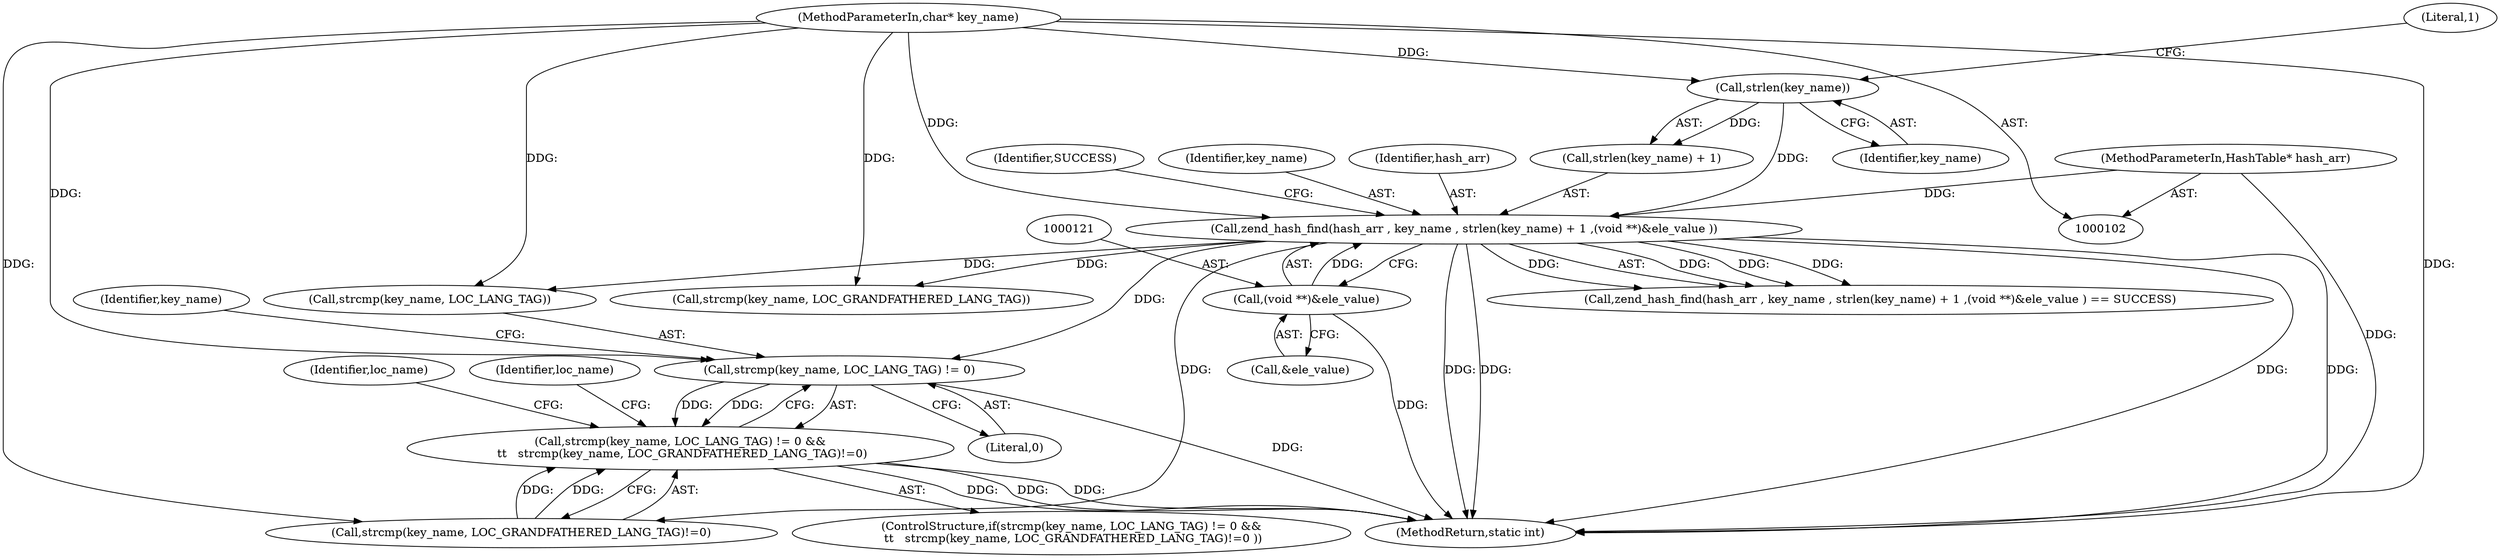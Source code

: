digraph "0_php-src_97eff7eb57fc2320c267a949cffd622c38712484?w=1_15@API" {
"1000136" [label="(Call,strcmp(key_name, LOC_LANG_TAG) != 0)"];
"1000113" [label="(Call,zend_hash_find(hash_arr , key_name , strlen(key_name) + 1 ,(void **)&ele_value ))"];
"1000104" [label="(MethodParameterIn,HashTable* hash_arr)"];
"1000117" [label="(Call,strlen(key_name))"];
"1000105" [label="(MethodParameterIn,char* key_name)"];
"1000120" [label="(Call,(void **)&ele_value)"];
"1000135" [label="(Call,strcmp(key_name, LOC_LANG_TAG) != 0 &&\n \t\t   strcmp(key_name, LOC_GRANDFATHERED_LANG_TAG)!=0)"];
"1000116" [label="(Call,strlen(key_name) + 1)"];
"1000164" [label="(MethodReturn,static int)"];
"1000105" [label="(MethodParameterIn,char* key_name)"];
"1000112" [label="(Call,zend_hash_find(hash_arr , key_name , strlen(key_name) + 1 ,(void **)&ele_value ) == SUCCESS)"];
"1000114" [label="(Identifier,hash_arr)"];
"1000124" [label="(Identifier,SUCCESS)"];
"1000118" [label="(Identifier,key_name)"];
"1000141" [label="(Call,strcmp(key_name, LOC_GRANDFATHERED_LANG_TAG)!=0)"];
"1000142" [label="(Call,strcmp(key_name, LOC_GRANDFATHERED_LANG_TAG))"];
"1000155" [label="(Identifier,loc_name)"];
"1000134" [label="(ControlStructure,if(strcmp(key_name, LOC_LANG_TAG) != 0 &&\n \t\t   strcmp(key_name, LOC_GRANDFATHERED_LANG_TAG)!=0 ))"];
"1000140" [label="(Literal,0)"];
"1000119" [label="(Literal,1)"];
"1000135" [label="(Call,strcmp(key_name, LOC_LANG_TAG) != 0 &&\n \t\t   strcmp(key_name, LOC_GRANDFATHERED_LANG_TAG)!=0)"];
"1000117" [label="(Call,strlen(key_name))"];
"1000122" [label="(Call,&ele_value)"];
"1000148" [label="(Identifier,loc_name)"];
"1000104" [label="(MethodParameterIn,HashTable* hash_arr)"];
"1000115" [label="(Identifier,key_name)"];
"1000137" [label="(Call,strcmp(key_name, LOC_LANG_TAG))"];
"1000113" [label="(Call,zend_hash_find(hash_arr , key_name , strlen(key_name) + 1 ,(void **)&ele_value ))"];
"1000136" [label="(Call,strcmp(key_name, LOC_LANG_TAG) != 0)"];
"1000143" [label="(Identifier,key_name)"];
"1000120" [label="(Call,(void **)&ele_value)"];
"1000136" -> "1000135"  [label="AST: "];
"1000136" -> "1000140"  [label="CFG: "];
"1000137" -> "1000136"  [label="AST: "];
"1000140" -> "1000136"  [label="AST: "];
"1000143" -> "1000136"  [label="CFG: "];
"1000135" -> "1000136"  [label="CFG: "];
"1000136" -> "1000164"  [label="DDG: "];
"1000136" -> "1000135"  [label="DDG: "];
"1000136" -> "1000135"  [label="DDG: "];
"1000113" -> "1000136"  [label="DDG: "];
"1000105" -> "1000136"  [label="DDG: "];
"1000113" -> "1000112"  [label="AST: "];
"1000113" -> "1000120"  [label="CFG: "];
"1000114" -> "1000113"  [label="AST: "];
"1000115" -> "1000113"  [label="AST: "];
"1000116" -> "1000113"  [label="AST: "];
"1000120" -> "1000113"  [label="AST: "];
"1000124" -> "1000113"  [label="CFG: "];
"1000113" -> "1000164"  [label="DDG: "];
"1000113" -> "1000164"  [label="DDG: "];
"1000113" -> "1000164"  [label="DDG: "];
"1000113" -> "1000164"  [label="DDG: "];
"1000113" -> "1000112"  [label="DDG: "];
"1000113" -> "1000112"  [label="DDG: "];
"1000113" -> "1000112"  [label="DDG: "];
"1000113" -> "1000112"  [label="DDG: "];
"1000104" -> "1000113"  [label="DDG: "];
"1000117" -> "1000113"  [label="DDG: "];
"1000105" -> "1000113"  [label="DDG: "];
"1000120" -> "1000113"  [label="DDG: "];
"1000113" -> "1000137"  [label="DDG: "];
"1000113" -> "1000141"  [label="DDG: "];
"1000113" -> "1000142"  [label="DDG: "];
"1000104" -> "1000102"  [label="AST: "];
"1000104" -> "1000164"  [label="DDG: "];
"1000117" -> "1000116"  [label="AST: "];
"1000117" -> "1000118"  [label="CFG: "];
"1000118" -> "1000117"  [label="AST: "];
"1000119" -> "1000117"  [label="CFG: "];
"1000117" -> "1000116"  [label="DDG: "];
"1000105" -> "1000117"  [label="DDG: "];
"1000105" -> "1000102"  [label="AST: "];
"1000105" -> "1000164"  [label="DDG: "];
"1000105" -> "1000137"  [label="DDG: "];
"1000105" -> "1000141"  [label="DDG: "];
"1000105" -> "1000142"  [label="DDG: "];
"1000120" -> "1000122"  [label="CFG: "];
"1000121" -> "1000120"  [label="AST: "];
"1000122" -> "1000120"  [label="AST: "];
"1000120" -> "1000164"  [label="DDG: "];
"1000135" -> "1000134"  [label="AST: "];
"1000135" -> "1000141"  [label="CFG: "];
"1000141" -> "1000135"  [label="AST: "];
"1000148" -> "1000135"  [label="CFG: "];
"1000155" -> "1000135"  [label="CFG: "];
"1000135" -> "1000164"  [label="DDG: "];
"1000135" -> "1000164"  [label="DDG: "];
"1000135" -> "1000164"  [label="DDG: "];
"1000141" -> "1000135"  [label="DDG: "];
"1000141" -> "1000135"  [label="DDG: "];
}
